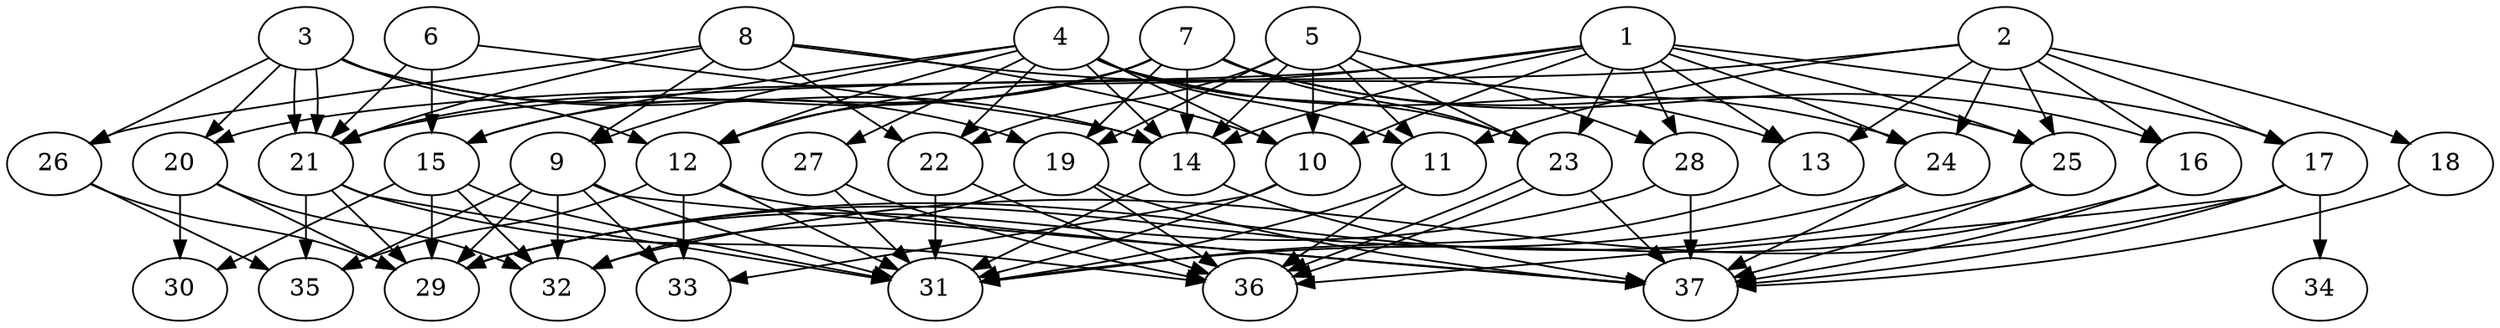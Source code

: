 // DAG (tier=3-complex, mode=data, n=37, ccr=0.531, fat=0.778, density=0.700, regular=0.379, jump=0.309, mindata=4194304, maxdata=33554432)
// DAG automatically generated by daggen at Sun Aug 24 16:33:35 2025
// /home/ermia/Project/Environments/daggen/bin/daggen --dot --ccr 0.531 --fat 0.778 --regular 0.379 --density 0.700 --jump 0.309 --mindata 4194304 --maxdata 33554432 -n 37 
digraph G {
  1 [size="3496996851839911936", alpha="0.12", expect_size="1748498425919955968"]
  1 -> 10 [size ="4089297426710528"]
  1 -> 12 [size ="4089297426710528"]
  1 -> 13 [size ="4089297426710528"]
  1 -> 14 [size ="4089297426710528"]
  1 -> 17 [size ="4089297426710528"]
  1 -> 20 [size ="4089297426710528"]
  1 -> 23 [size ="4089297426710528"]
  1 -> 24 [size ="4089297426710528"]
  1 -> 25 [size ="4089297426710528"]
  1 -> 28 [size ="4089297426710528"]
  2 [size="22726964930717112", alpha="0.16", expect_size="11363482465358556"]
  2 -> 11 [size ="2719117085769728"]
  2 -> 13 [size ="2719117085769728"]
  2 -> 16 [size ="2719117085769728"]
  2 -> 17 [size ="2719117085769728"]
  2 -> 18 [size ="2719117085769728"]
  2 -> 21 [size ="2719117085769728"]
  2 -> 24 [size ="2719117085769728"]
  2 -> 25 [size ="2719117085769728"]
  3 [size="517109619289713920", alpha="0.19", expect_size="258554809644856960"]
  3 -> 12 [size ="223438299987968"]
  3 -> 14 [size ="223438299987968"]
  3 -> 19 [size ="223438299987968"]
  3 -> 20 [size ="223438299987968"]
  3 -> 21 [size ="223438299987968"]
  3 -> 21 [size ="223438299987968"]
  3 -> 26 [size ="223438299987968"]
  4 [size="4318526748743745536", alpha="0.19", expect_size="2159263374371872768"]
  4 -> 9 [size ="2642638020804608"]
  4 -> 10 [size ="2642638020804608"]
  4 -> 11 [size ="2642638020804608"]
  4 -> 12 [size ="2642638020804608"]
  4 -> 14 [size ="2642638020804608"]
  4 -> 15 [size ="2642638020804608"]
  4 -> 22 [size ="2642638020804608"]
  4 -> 23 [size ="2642638020804608"]
  4 -> 24 [size ="2642638020804608"]
  4 -> 27 [size ="2642638020804608"]
  5 [size="835761414260778752", alpha="0.19", expect_size="417880707130389376"]
  5 -> 10 [size ="388574046322688"]
  5 -> 11 [size ="388574046322688"]
  5 -> 14 [size ="388574046322688"]
  5 -> 19 [size ="388574046322688"]
  5 -> 22 [size ="388574046322688"]
  5 -> 23 [size ="388574046322688"]
  5 -> 28 [size ="388574046322688"]
  6 [size="7313747623510890512384", alpha="0.01", expect_size="3656873811755445256192"]
  6 -> 14 [size ="3014277975769088"]
  6 -> 15 [size ="3014277975769088"]
  6 -> 21 [size ="3014277975769088"]
  7 [size="126644558776973520", alpha="0.15", expect_size="63322279388486760"]
  7 -> 12 [size ="4232777251684352"]
  7 -> 14 [size ="4232777251684352"]
  7 -> 15 [size ="4232777251684352"]
  7 -> 16 [size ="4232777251684352"]
  7 -> 19 [size ="4232777251684352"]
  7 -> 21 [size ="4232777251684352"]
  7 -> 23 [size ="4232777251684352"]
  7 -> 25 [size ="4232777251684352"]
  8 [size="6396605210188996149248", alpha="0.02", expect_size="3198302605094498074624"]
  8 -> 9 [size ="2756701136617472"]
  8 -> 10 [size ="2756701136617472"]
  8 -> 13 [size ="2756701136617472"]
  8 -> 21 [size ="2756701136617472"]
  8 -> 22 [size ="2756701136617472"]
  8 -> 26 [size ="2756701136617472"]
  9 [size="1243574614890690048", alpha="0.13", expect_size="621787307445345024"]
  9 -> 29 [size ="735079634567168"]
  9 -> 31 [size ="735079634567168"]
  9 -> 32 [size ="735079634567168"]
  9 -> 33 [size ="735079634567168"]
  9 -> 35 [size ="735079634567168"]
  9 -> 37 [size ="735079634567168"]
  10 [size="160671064788916480", alpha="0.11", expect_size="80335532394458240"]
  10 -> 31 [size ="2982875330772992"]
  10 -> 33 [size ="2982875330772992"]
  11 [size="10431842039782260604928", alpha="0.02", expect_size="5215921019891130302464"]
  11 -> 31 [size ="3819419155300352"]
  11 -> 36 [size ="3819419155300352"]
  12 [size="8233424726903310336", alpha="0.14", expect_size="4116712363451655168"]
  12 -> 31 [size ="3737524698611712"]
  12 -> 33 [size ="3737524698611712"]
  12 -> 35 [size ="3737524698611712"]
  12 -> 37 [size ="3737524698611712"]
  13 [size="45835575924940464", alpha="0.18", expect_size="22917787962470232"]
  13 -> 31 [size ="1787625820127232"]
  14 [size="23177792792235241472", alpha="0.12", expect_size="11588896396117620736"]
  14 -> 31 [size ="8260825684901888"]
  14 -> 37 [size ="8260825684901888"]
  15 [size="974550164531171968", alpha="0.15", expect_size="487275082265585984"]
  15 -> 29 [size ="1081212793782272"]
  15 -> 30 [size ="1081212793782272"]
  15 -> 31 [size ="1081212793782272"]
  15 -> 32 [size ="1081212793782272"]
  16 [size="1385808910997909248", alpha="0.08", expect_size="692904455498954624"]
  16 -> 31 [size ="878063793471488"]
  16 -> 37 [size ="878063793471488"]
  17 [size="34862104632450500001792", alpha="0.10", expect_size="17431052316225250000896"]
  17 -> 32 [size ="8537401806815232"]
  17 -> 34 [size ="8537401806815232"]
  17 -> 36 [size ="8537401806815232"]
  17 -> 37 [size ="8537401806815232"]
  18 [size="3447045444252074496", alpha="0.19", expect_size="1723522722126037248"]
  18 -> 37 [size ="1839179226939392"]
  19 [size="9276147285915138048", alpha="0.06", expect_size="4638073642957569024"]
  19 -> 32 [size ="4781237084356608"]
  19 -> 36 [size ="4781237084356608"]
  19 -> 37 [size ="4781237084356608"]
  20 [size="11347071606201940", alpha="0.12", expect_size="5673535803100970"]
  20 -> 29 [size ="944857312919552"]
  20 -> 30 [size ="944857312919552"]
  20 -> 32 [size ="944857312919552"]
  21 [size="3883790728554306048", alpha="0.07", expect_size="1941895364277153024"]
  21 -> 29 [size ="1933007074099200"]
  21 -> 31 [size ="1933007074099200"]
  21 -> 35 [size ="1933007074099200"]
  21 -> 36 [size ="1933007074099200"]
  22 [size="79597864909492928", alpha="0.14", expect_size="39798932454746464"]
  22 -> 31 [size ="2587836041658368"]
  22 -> 36 [size ="2587836041658368"]
  23 [size="85734817706969152", alpha="0.16", expect_size="42867408853484576"]
  23 -> 36 [size ="3871504399859712"]
  23 -> 36 [size ="3871504399859712"]
  23 -> 37 [size ="3871504399859712"]
  24 [size="6517318379219237888", alpha="0.14", expect_size="3258659189609618944"]
  24 -> 29 [size ="5062839408525312"]
  24 -> 37 [size ="5062839408525312"]
  25 [size="172401690845549280", alpha="0.05", expect_size="86200845422774640"]
  25 -> 29 [size ="7203994153779200"]
  25 -> 37 [size ="7203994153779200"]
  26 [size="130644178242075968", alpha="0.11", expect_size="65322089121037984"]
  26 -> 29 [size ="6704590254768128"]
  26 -> 35 [size ="6704590254768128"]
  27 [size="19128007662616929370112", alpha="0.20", expect_size="9564003831308464685056"]
  27 -> 31 [size ="5721850130726912"]
  27 -> 36 [size ="5721850130726912"]
  28 [size="87925953205332416", alpha="0.15", expect_size="43962976602666208"]
  28 -> 29 [size ="1688145250746368"]
  28 -> 37 [size ="1688145250746368"]
  29 [size="23489979371215712", alpha="0.17", expect_size="11744989685607856"]
  30 [size="22035218953098156", alpha="0.02", expect_size="11017609476549078"]
  31 [size="12291372838284140", alpha="0.19", expect_size="6145686419142070"]
  32 [size="27389288309207284", alpha="0.05", expect_size="13694644154603642"]
  33 [size="5337518987203928064", alpha="0.05", expect_size="2668759493601964032"]
  34 [size="459542073096522240", alpha="0.16", expect_size="229771036548261120"]
  35 [size="105745441715145146368", alpha="0.07", expect_size="52872720857572573184"]
  36 [size="2680486931801721856", alpha="0.16", expect_size="1340243465900860928"]
  37 [size="44690292040639064", alpha="0.18", expect_size="22345146020319532"]
}